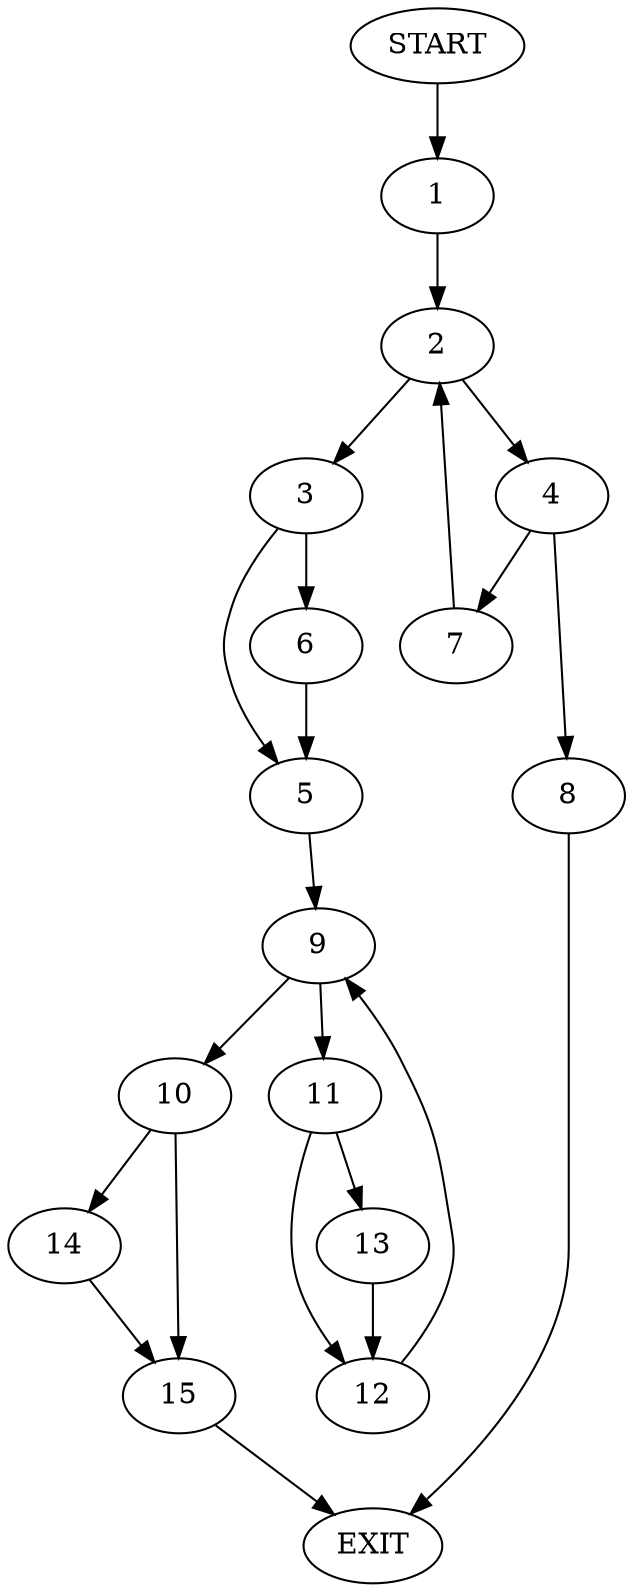 digraph {
0 [label="START"]
16 [label="EXIT"]
0 -> 1
1 -> 2
2 -> 3
2 -> 4
3 -> 5
3 -> 6
4 -> 7
4 -> 8
7 -> 2
8 -> 16
6 -> 5
5 -> 9
9 -> 10
9 -> 11
11 -> 12
11 -> 13
10 -> 14
10 -> 15
12 -> 9
13 -> 12
14 -> 15
15 -> 16
}
